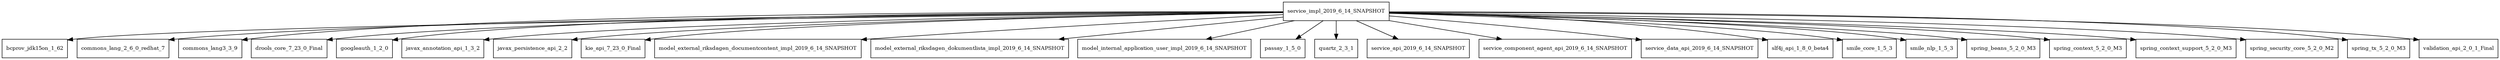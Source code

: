 digraph service_impl_2019_6_14_SNAPSHOT_dependencies {
  node [shape = box, fontsize=10.0];
  service_impl_2019_6_14_SNAPSHOT -> bcprov_jdk15on_1_62;
  service_impl_2019_6_14_SNAPSHOT -> commons_lang_2_6_0_redhat_7;
  service_impl_2019_6_14_SNAPSHOT -> commons_lang3_3_9;
  service_impl_2019_6_14_SNAPSHOT -> drools_core_7_23_0_Final;
  service_impl_2019_6_14_SNAPSHOT -> googleauth_1_2_0;
  service_impl_2019_6_14_SNAPSHOT -> javax_annotation_api_1_3_2;
  service_impl_2019_6_14_SNAPSHOT -> javax_persistence_api_2_2;
  service_impl_2019_6_14_SNAPSHOT -> kie_api_7_23_0_Final;
  service_impl_2019_6_14_SNAPSHOT -> model_external_riksdagen_documentcontent_impl_2019_6_14_SNAPSHOT;
  service_impl_2019_6_14_SNAPSHOT -> model_external_riksdagen_dokumentlista_impl_2019_6_14_SNAPSHOT;
  service_impl_2019_6_14_SNAPSHOT -> model_internal_application_user_impl_2019_6_14_SNAPSHOT;
  service_impl_2019_6_14_SNAPSHOT -> passay_1_5_0;
  service_impl_2019_6_14_SNAPSHOT -> quartz_2_3_1;
  service_impl_2019_6_14_SNAPSHOT -> service_api_2019_6_14_SNAPSHOT;
  service_impl_2019_6_14_SNAPSHOT -> service_component_agent_api_2019_6_14_SNAPSHOT;
  service_impl_2019_6_14_SNAPSHOT -> service_data_api_2019_6_14_SNAPSHOT;
  service_impl_2019_6_14_SNAPSHOT -> slf4j_api_1_8_0_beta4;
  service_impl_2019_6_14_SNAPSHOT -> smile_core_1_5_3;
  service_impl_2019_6_14_SNAPSHOT -> smile_nlp_1_5_3;
  service_impl_2019_6_14_SNAPSHOT -> spring_beans_5_2_0_M3;
  service_impl_2019_6_14_SNAPSHOT -> spring_context_5_2_0_M3;
  service_impl_2019_6_14_SNAPSHOT -> spring_context_support_5_2_0_M3;
  service_impl_2019_6_14_SNAPSHOT -> spring_security_core_5_2_0_M2;
  service_impl_2019_6_14_SNAPSHOT -> spring_tx_5_2_0_M3;
  service_impl_2019_6_14_SNAPSHOT -> validation_api_2_0_1_Final;
}
